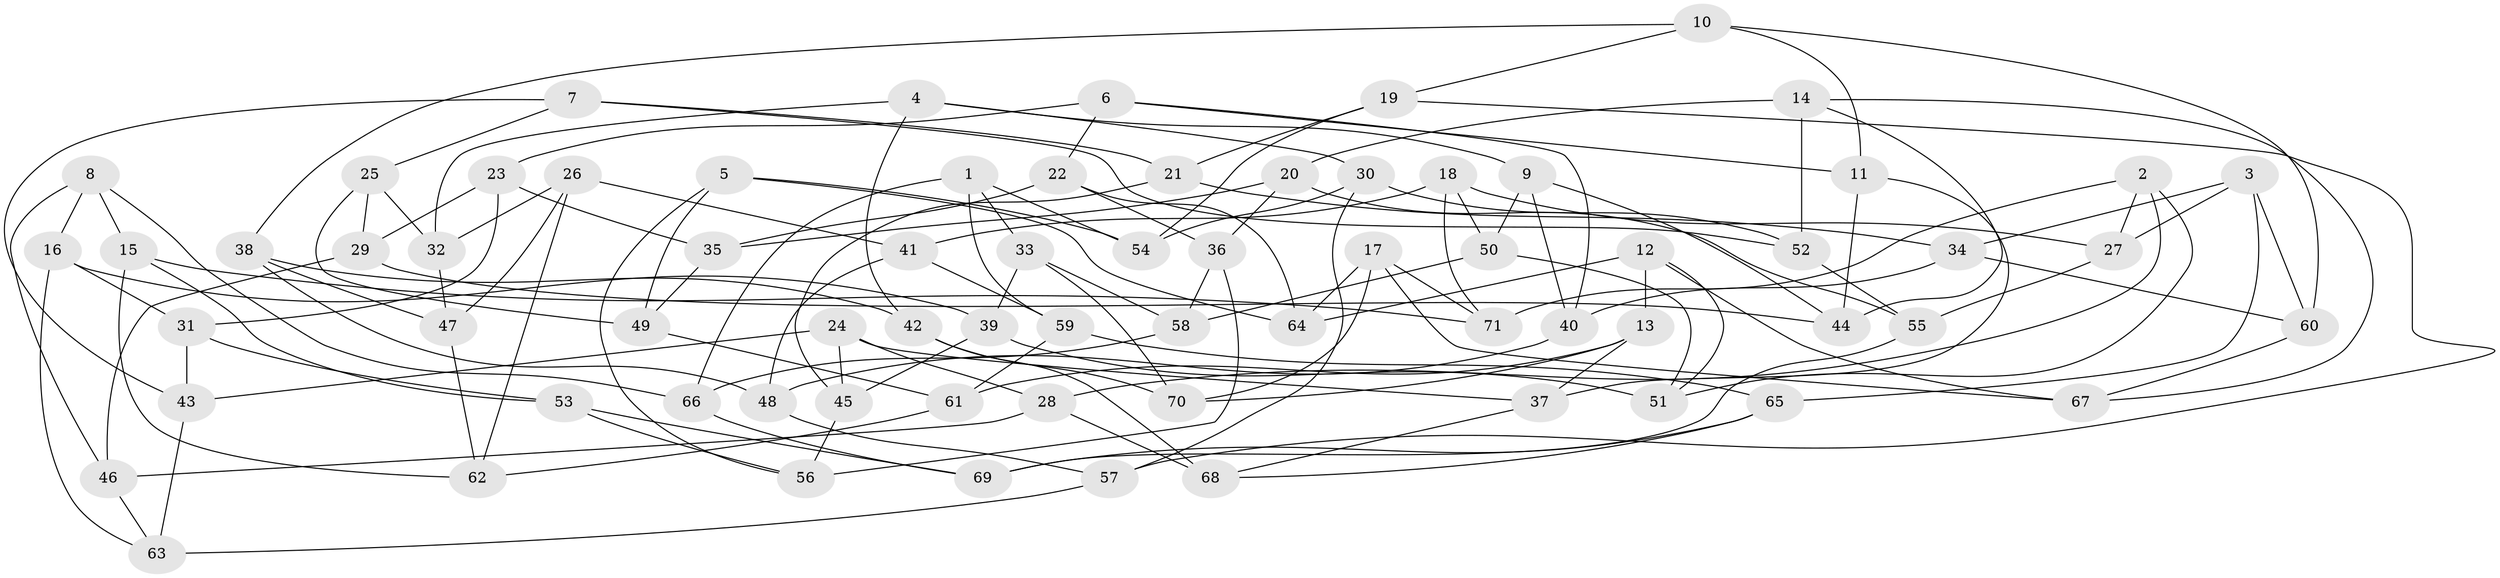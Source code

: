 // Generated by graph-tools (version 1.1) at 2025/56/03/09/25 04:56:28]
// undirected, 71 vertices, 142 edges
graph export_dot {
graph [start="1"]
  node [color=gray90,style=filled];
  1;
  2;
  3;
  4;
  5;
  6;
  7;
  8;
  9;
  10;
  11;
  12;
  13;
  14;
  15;
  16;
  17;
  18;
  19;
  20;
  21;
  22;
  23;
  24;
  25;
  26;
  27;
  28;
  29;
  30;
  31;
  32;
  33;
  34;
  35;
  36;
  37;
  38;
  39;
  40;
  41;
  42;
  43;
  44;
  45;
  46;
  47;
  48;
  49;
  50;
  51;
  52;
  53;
  54;
  55;
  56;
  57;
  58;
  59;
  60;
  61;
  62;
  63;
  64;
  65;
  66;
  67;
  68;
  69;
  70;
  71;
  1 -- 59;
  1 -- 66;
  1 -- 33;
  1 -- 54;
  2 -- 71;
  2 -- 28;
  2 -- 27;
  2 -- 51;
  3 -- 65;
  3 -- 60;
  3 -- 27;
  3 -- 34;
  4 -- 42;
  4 -- 32;
  4 -- 9;
  4 -- 30;
  5 -- 56;
  5 -- 49;
  5 -- 64;
  5 -- 54;
  6 -- 40;
  6 -- 22;
  6 -- 11;
  6 -- 23;
  7 -- 21;
  7 -- 52;
  7 -- 25;
  7 -- 43;
  8 -- 66;
  8 -- 15;
  8 -- 16;
  8 -- 46;
  9 -- 44;
  9 -- 50;
  9 -- 40;
  10 -- 19;
  10 -- 11;
  10 -- 38;
  10 -- 60;
  11 -- 44;
  11 -- 37;
  12 -- 64;
  12 -- 67;
  12 -- 13;
  12 -- 51;
  13 -- 37;
  13 -- 61;
  13 -- 70;
  14 -- 52;
  14 -- 20;
  14 -- 44;
  14 -- 67;
  15 -- 62;
  15 -- 71;
  15 -- 53;
  16 -- 63;
  16 -- 39;
  16 -- 31;
  17 -- 67;
  17 -- 64;
  17 -- 71;
  17 -- 70;
  18 -- 41;
  18 -- 50;
  18 -- 71;
  18 -- 27;
  19 -- 21;
  19 -- 54;
  19 -- 57;
  20 -- 35;
  20 -- 36;
  20 -- 55;
  21 -- 45;
  21 -- 34;
  22 -- 36;
  22 -- 64;
  22 -- 35;
  23 -- 35;
  23 -- 29;
  23 -- 31;
  24 -- 43;
  24 -- 45;
  24 -- 37;
  24 -- 28;
  25 -- 32;
  25 -- 49;
  25 -- 29;
  26 -- 32;
  26 -- 47;
  26 -- 41;
  26 -- 62;
  27 -- 55;
  28 -- 46;
  28 -- 68;
  29 -- 44;
  29 -- 46;
  30 -- 52;
  30 -- 54;
  30 -- 57;
  31 -- 43;
  31 -- 53;
  32 -- 47;
  33 -- 39;
  33 -- 70;
  33 -- 58;
  34 -- 60;
  34 -- 40;
  35 -- 49;
  36 -- 58;
  36 -- 56;
  37 -- 68;
  38 -- 47;
  38 -- 48;
  38 -- 42;
  39 -- 51;
  39 -- 45;
  40 -- 48;
  41 -- 48;
  41 -- 59;
  42 -- 70;
  42 -- 68;
  43 -- 63;
  45 -- 56;
  46 -- 63;
  47 -- 62;
  48 -- 57;
  49 -- 61;
  50 -- 51;
  50 -- 58;
  52 -- 55;
  53 -- 56;
  53 -- 69;
  55 -- 69;
  57 -- 63;
  58 -- 66;
  59 -- 65;
  59 -- 61;
  60 -- 67;
  61 -- 62;
  65 -- 69;
  65 -- 68;
  66 -- 69;
}
